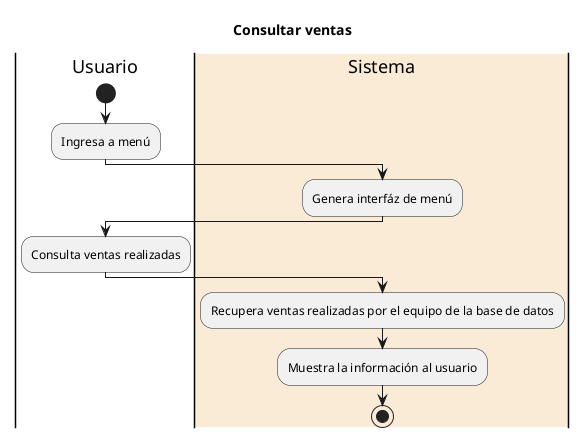 @startuml Consultar ventas
title Consultar ventas

|Usuario|
start
:Ingresa a menú;

|#AntiqueWhite|Sistema|
:Genera interfáz de menú;

|Usuario|
:Consulta ventas realizadas;

|Sistema|
:Recupera ventas realizadas por el equipo de la base de datos;
:Muestra la información al usuario;

stop

@enduml